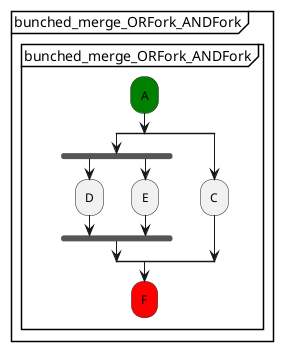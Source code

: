@startuml
partition "bunched_merge_ORFork_ANDFork" {
    group "bunched_merge_ORFork_ANDFork"
        #green:A;
        split
            fork
                :D;
            fork again
                :E;
            end fork
        split again
            :C;
        end split
        #red:F;
    end group
}
@enduml